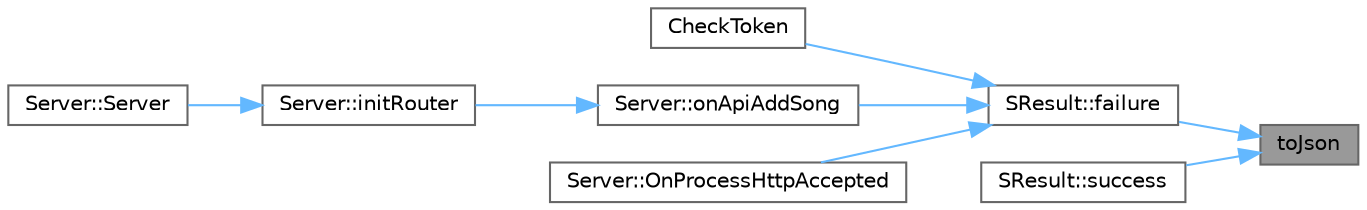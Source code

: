digraph "toJson"
{
 // LATEX_PDF_SIZE
  bgcolor="transparent";
  edge [fontname=Helvetica,fontsize=10,labelfontname=Helvetica,labelfontsize=10];
  node [fontname=Helvetica,fontsize=10,shape=box,height=0.2,width=0.4];
  rankdir="RL";
  Node1 [id="Node000001",label="toJson",height=0.2,width=0.4,color="gray40", fillcolor="grey60", style="filled", fontcolor="black",tooltip="转换为 JSON 格式"];
  Node1 -> Node2 [id="edge1_Node000001_Node000002",dir="back",color="steelblue1",style="solid",tooltip=" "];
  Node2 [id="Node000002",label="SResult::failure",height=0.2,width=0.4,color="grey40", fillcolor="white", style="filled",URL="$class_s_result.html#a8615f9f2cf33875c2b4ec8312b4ed7f2",tooltip="生成失败结果"];
  Node2 -> Node3 [id="edge2_Node000002_Node000003",dir="back",color="steelblue1",style="solid",tooltip=" "];
  Node3 [id="Node000003",label="CheckToken",height=0.2,width=0.4,color="grey40", fillcolor="white", style="filled",URL="$_server_8cpp.html#ae2a6e74acbfb4b394ff7b5e158ecf80c",tooltip="检查令牌。"];
  Node2 -> Node4 [id="edge3_Node000002_Node000004",dir="back",color="steelblue1",style="solid",tooltip=" "];
  Node4 [id="Node000004",label="Server::onApiAddSong",height=0.2,width=0.4,color="grey40", fillcolor="white", style="filled",URL="$class_server.html#a895033ee5b0217df3f2af999f76c6da1",tooltip="处理添加歌曲 API。"];
  Node4 -> Node5 [id="edge4_Node000004_Node000005",dir="back",color="steelblue1",style="solid",tooltip=" "];
  Node5 [id="Node000005",label="Server::initRouter",height=0.2,width=0.4,color="grey40", fillcolor="white", style="filled",URL="$class_server.html#a9408a7ce11fb1150c2e47b983fa3136a",tooltip="初始化路由。"];
  Node5 -> Node6 [id="edge5_Node000005_Node000006",dir="back",color="steelblue1",style="solid",tooltip=" "];
  Node6 [id="Node000006",label="Server::Server",height=0.2,width=0.4,color="grey40", fillcolor="white", style="filled",URL="$class_server.html#af2f1305573ef7939b3e8400354878e0d",tooltip="构造函数。"];
  Node2 -> Node7 [id="edge6_Node000002_Node000007",dir="back",color="steelblue1",style="solid",tooltip=" "];
  Node7 [id="Node000007",label="Server::OnProcessHttpAccepted",height=0.2,width=0.4,color="grey40", fillcolor="white", style="filled",URL="$class_server.html#a0526253d0dc938501addd5f2ef826b44",tooltip="处理 HTTP 接受的请求。"];
  Node1 -> Node8 [id="edge7_Node000001_Node000008",dir="back",color="steelblue1",style="solid",tooltip=" "];
  Node8 [id="Node000008",label="SResult::success",height=0.2,width=0.4,color="grey40", fillcolor="white", style="filled",URL="$class_s_result.html#af96ce86357470d192ff31bc73b1ff340",tooltip="生成指定成功结果"];
}
